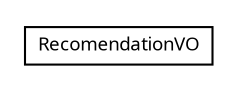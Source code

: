 #!/usr/local/bin/dot
#
# Class diagram 
# Generated by UMLGraph version R5_6 (http://www.umlgraph.org/)
#

digraph G {
	edge [fontname="Trebuchet MS",fontsize=10,labelfontname="Trebuchet MS",labelfontsize=10];
	node [fontname="Trebuchet MS",fontsize=10,shape=plaintext];
	nodesep=0.25;
	ranksep=0.5;
	// se.cambio.cds.model.facade.administration.vo.RecomendationVO
	c28622 [label=<<table title="se.cambio.cds.model.facade.administration.vo.RecomendationVO" border="0" cellborder="1" cellspacing="0" cellpadding="2" port="p" href="./RecomendationVO.html">
		<tr><td><table border="0" cellspacing="0" cellpadding="1">
<tr><td align="center" balign="center"><font face="Trebuchet MS"> RecomendationVO </font></td></tr>
		</table></td></tr>
		</table>>, URL="./RecomendationVO.html", fontname="Trebuchet MS", fontcolor="black", fontsize=9.0];
}

